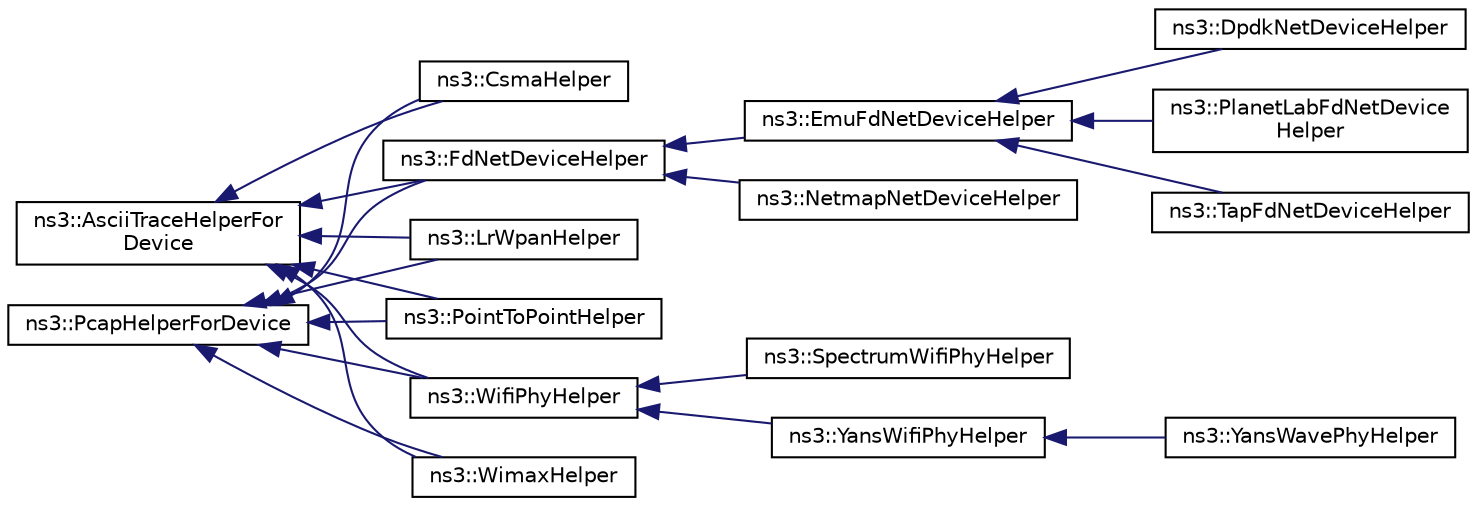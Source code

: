 digraph "Graphical Class Hierarchy"
{
 // LATEX_PDF_SIZE
  edge [fontname="Helvetica",fontsize="10",labelfontname="Helvetica",labelfontsize="10"];
  node [fontname="Helvetica",fontsize="10",shape=record];
  rankdir="LR";
  Node0 [label="ns3::AsciiTraceHelperFor\lDevice",height=0.2,width=0.4,color="black", fillcolor="white", style="filled",URL="$classns3_1_1_ascii_trace_helper_for_device.html",tooltip="Base class providing common user-level ascii trace operations for helpers representing net devices."];
  Node0 -> Node1 [dir="back",color="midnightblue",fontsize="10",style="solid",fontname="Helvetica"];
  Node1 [label="ns3::CsmaHelper",height=0.2,width=0.4,color="black", fillcolor="white", style="filled",URL="$classns3_1_1_csma_helper.html",tooltip="build a set of CsmaNetDevice objects"];
  Node0 -> Node2 [dir="back",color="midnightblue",fontsize="10",style="solid",fontname="Helvetica"];
  Node2 [label="ns3::FdNetDeviceHelper",height=0.2,width=0.4,color="black", fillcolor="white", style="filled",URL="$classns3_1_1_fd_net_device_helper.html",tooltip="build a set of FdNetDevice objects Normally we eschew multiple inheritance, however,..."];
  Node2 -> Node3 [dir="back",color="midnightblue",fontsize="10",style="solid",fontname="Helvetica"];
  Node3 [label="ns3::EmuFdNetDeviceHelper",height=0.2,width=0.4,color="black", fillcolor="white", style="filled",URL="$classns3_1_1_emu_fd_net_device_helper.html",tooltip="build a set of FdNetDevice objects attached to a physical network interface"];
  Node3 -> Node4 [dir="back",color="midnightblue",fontsize="10",style="solid",fontname="Helvetica"];
  Node4 [label="ns3::DpdkNetDeviceHelper",height=0.2,width=0.4,color="black", fillcolor="white", style="filled",URL="$classns3_1_1_dpdk_net_device_helper.html",tooltip="build a DpdkNetDevice object attached to a physical network interface"];
  Node3 -> Node5 [dir="back",color="midnightblue",fontsize="10",style="solid",fontname="Helvetica"];
  Node5 [label="ns3::PlanetLabFdNetDevice\lHelper",height=0.2,width=0.4,color="black", fillcolor="white", style="filled",URL="$classns3_1_1_planet_lab_fd_net_device_helper.html",tooltip="build a set of FdNetDevice objects attached to a virtual TAP network interface"];
  Node3 -> Node6 [dir="back",color="midnightblue",fontsize="10",style="solid",fontname="Helvetica"];
  Node6 [label="ns3::TapFdNetDeviceHelper",height=0.2,width=0.4,color="black", fillcolor="white", style="filled",URL="$classns3_1_1_tap_fd_net_device_helper.html",tooltip="build a set of FdNetDevice objects attached to a virtual TAP network interface"];
  Node2 -> Node7 [dir="back",color="midnightblue",fontsize="10",style="solid",fontname="Helvetica"];
  Node7 [label="ns3::NetmapNetDeviceHelper",height=0.2,width=0.4,color="black", fillcolor="white", style="filled",URL="$classns3_1_1_netmap_net_device_helper.html",tooltip="build a set of FdNetDevice objects attached to a physical network interface"];
  Node0 -> Node8 [dir="back",color="midnightblue",fontsize="10",style="solid",fontname="Helvetica"];
  Node8 [label="ns3::LrWpanHelper",height=0.2,width=0.4,color="black", fillcolor="white", style="filled",URL="$classns3_1_1_lr_wpan_helper.html",tooltip="helps to manage and create IEEE 802.15.4 NetDevice objects"];
  Node0 -> Node9 [dir="back",color="midnightblue",fontsize="10",style="solid",fontname="Helvetica"];
  Node9 [label="ns3::PointToPointHelper",height=0.2,width=0.4,color="black", fillcolor="white", style="filled",URL="$classns3_1_1_point_to_point_helper.html",tooltip="Build a set of PointToPointNetDevice objects."];
  Node0 -> Node10 [dir="back",color="midnightblue",fontsize="10",style="solid",fontname="Helvetica"];
  Node10 [label="ns3::WifiPhyHelper",height=0.2,width=0.4,color="black", fillcolor="white", style="filled",URL="$classns3_1_1_wifi_phy_helper.html",tooltip="create PHY objects"];
  Node10 -> Node11 [dir="back",color="midnightblue",fontsize="10",style="solid",fontname="Helvetica"];
  Node11 [label="ns3::SpectrumWifiPhyHelper",height=0.2,width=0.4,color="black", fillcolor="white", style="filled",URL="$classns3_1_1_spectrum_wifi_phy_helper.html",tooltip="Make it easy to create and manage PHY objects for the spectrum model."];
  Node10 -> Node12 [dir="back",color="midnightblue",fontsize="10",style="solid",fontname="Helvetica"];
  Node12 [label="ns3::YansWifiPhyHelper",height=0.2,width=0.4,color="black", fillcolor="white", style="filled",URL="$classns3_1_1_yans_wifi_phy_helper.html",tooltip="Make it easy to create and manage PHY objects for the YANS model."];
  Node12 -> Node13 [dir="back",color="midnightblue",fontsize="10",style="solid",fontname="Helvetica"];
  Node13 [label="ns3::YansWavePhyHelper",height=0.2,width=0.4,color="black", fillcolor="white", style="filled",URL="$classns3_1_1_yans_wave_phy_helper.html",tooltip="To trace WaveNetDevice, we have to overwrite the trace functions of class YansWifiPhyHelper."];
  Node0 -> Node14 [dir="back",color="midnightblue",fontsize="10",style="solid",fontname="Helvetica"];
  Node14 [label="ns3::WimaxHelper",height=0.2,width=0.4,color="black", fillcolor="white", style="filled",URL="$classns3_1_1_wimax_helper.html",tooltip="helps to manage and create WimaxNetDevice objects"];
  Node3048 [label="ns3::PcapHelperForDevice",height=0.2,width=0.4,color="black", fillcolor="white", style="filled",URL="$classns3_1_1_pcap_helper_for_device.html",tooltip="Base class providing common user-level pcap operations for helpers representing net devices."];
  Node3048 -> Node1 [dir="back",color="midnightblue",fontsize="10",style="solid",fontname="Helvetica"];
  Node3048 -> Node2 [dir="back",color="midnightblue",fontsize="10",style="solid",fontname="Helvetica"];
  Node3048 -> Node8 [dir="back",color="midnightblue",fontsize="10",style="solid",fontname="Helvetica"];
  Node3048 -> Node9 [dir="back",color="midnightblue",fontsize="10",style="solid",fontname="Helvetica"];
  Node3048 -> Node10 [dir="back",color="midnightblue",fontsize="10",style="solid",fontname="Helvetica"];
  Node3048 -> Node14 [dir="back",color="midnightblue",fontsize="10",style="solid",fontname="Helvetica"];
}
